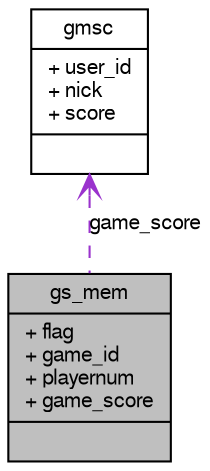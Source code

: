 digraph G
{
  bgcolor="transparent";
  edge [fontname="FreeSans",fontsize="10",labelfontname="FreeSans",labelfontsize="10"];
  node [fontname="FreeSans",fontsize="10",shape=record];
  Node1 [label="{gs_mem\n|+ flag\l+ game_id\l+ playernum\l+ game_score\l|}",height=0.2,width=0.4,color="black", fillcolor="grey75", style="filled" fontcolor="black"];
  Node2 -> Node1 [dir=back,color="darkorchid3",fontsize="10",style="dashed",label="game_score",arrowtail="open",fontname="FreeSans"];
  Node2 [label="{gmsc\n|+ user_id\l+ nick\l+ score\l|}",height=0.2,width=0.4,color="black",URL="$structgmsc.html",tooltip="存储用户ID，用户昵称和用户的游戏分数"];
}
